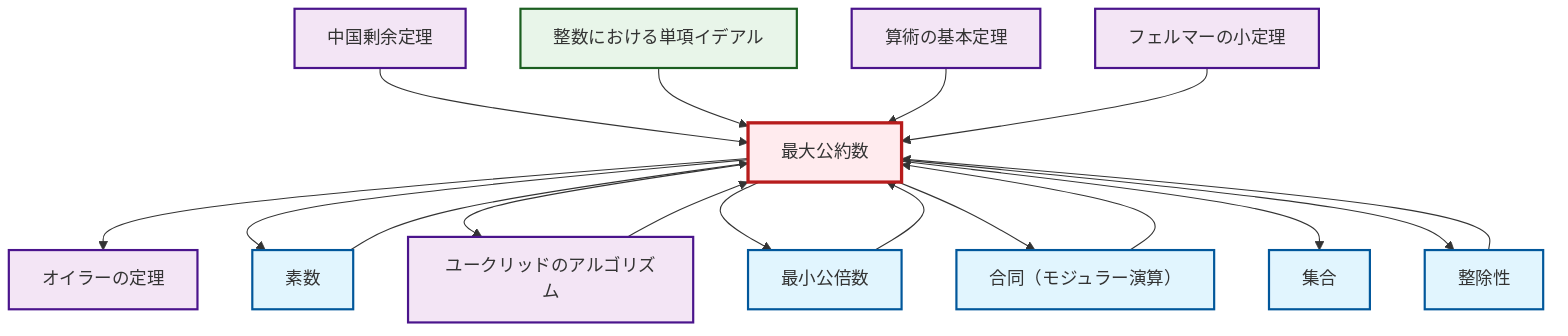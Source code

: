 graph TD
    classDef definition fill:#e1f5fe,stroke:#01579b,stroke-width:2px
    classDef theorem fill:#f3e5f5,stroke:#4a148c,stroke-width:2px
    classDef axiom fill:#fff3e0,stroke:#e65100,stroke-width:2px
    classDef example fill:#e8f5e9,stroke:#1b5e20,stroke-width:2px
    classDef current fill:#ffebee,stroke:#b71c1c,stroke-width:3px
    def-gcd["最大公約数"]:::definition
    thm-euclidean-algorithm["ユークリッドのアルゴリズム"]:::theorem
    thm-fundamental-arithmetic["算術の基本定理"]:::theorem
    def-set["集合"]:::definition
    def-congruence["合同（モジュラー演算）"]:::definition
    thm-euler["オイラーの定理"]:::theorem
    def-prime["素数"]:::definition
    def-divisibility["整除性"]:::definition
    ex-principal-ideal["整数における単項イデアル"]:::example
    thm-chinese-remainder["中国剰余定理"]:::theorem
    thm-fermat-little["フェルマーの小定理"]:::theorem
    def-lcm["最小公倍数"]:::definition
    def-gcd --> thm-euler
    thm-euclidean-algorithm --> def-gcd
    thm-chinese-remainder --> def-gcd
    def-divisibility --> def-gcd
    ex-principal-ideal --> def-gcd
    thm-fundamental-arithmetic --> def-gcd
    def-gcd --> def-prime
    def-gcd --> thm-euclidean-algorithm
    def-congruence --> def-gcd
    def-gcd --> def-lcm
    thm-fermat-little --> def-gcd
    def-prime --> def-gcd
    def-gcd --> def-congruence
    def-gcd --> def-set
    def-gcd --> def-divisibility
    def-lcm --> def-gcd
    class def-gcd current